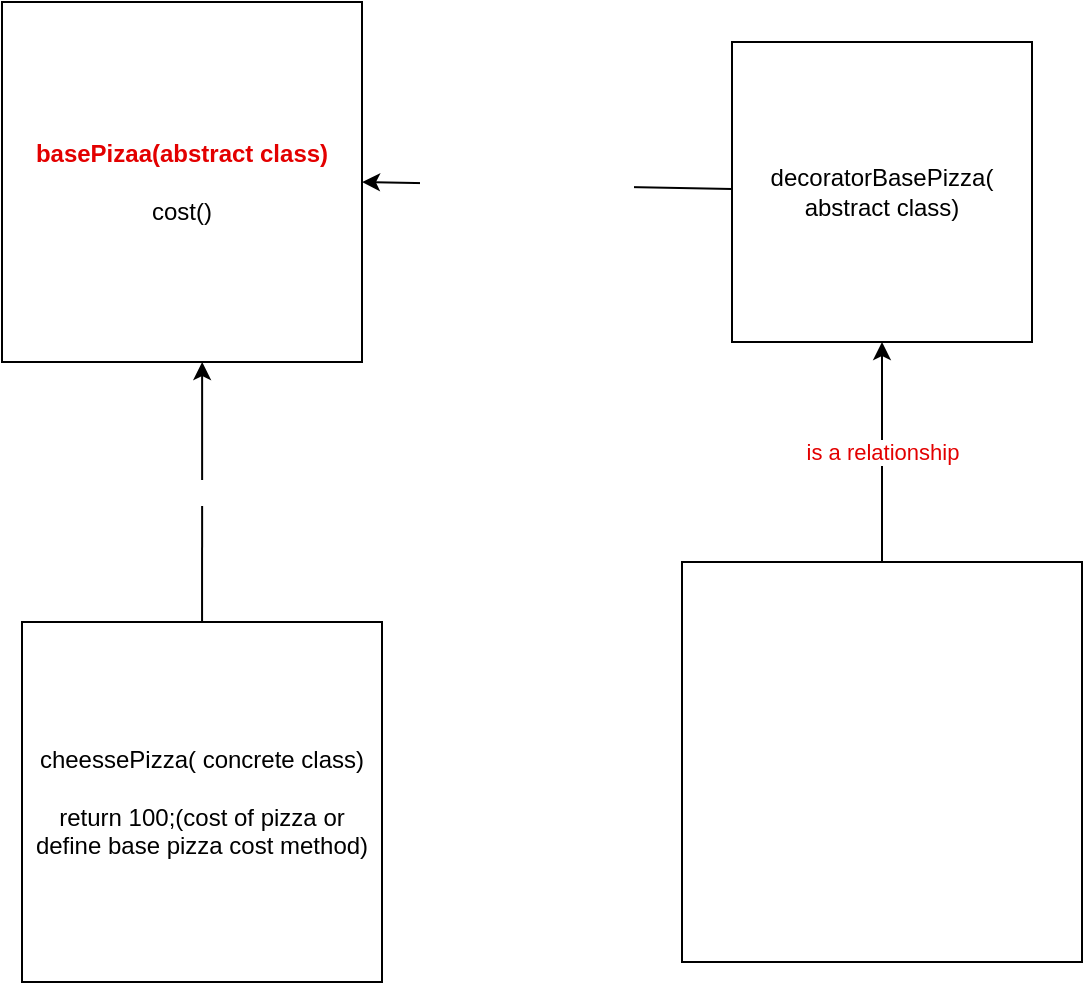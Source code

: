 <mxfile>
    <diagram id="MKOsLresrUwcPytCHF0b" name="Page-1">
        <mxGraphModel dx="832" dy="1663" grid="1" gridSize="10" guides="1" tooltips="1" connect="1" arrows="1" fold="1" page="1" pageScale="1" pageWidth="850" pageHeight="1100" math="0" shadow="0">
            <root>
                <mxCell id="0"/>
                <mxCell id="1" parent="0"/>
                <mxCell id="2" value="&lt;b&gt;&lt;font color=&quot;#e30000&quot;&gt;basePizaa(abstract class)&lt;/font&gt;&lt;/b&gt;&lt;br&gt;&lt;br&gt;cost()" style="whiteSpace=wrap;html=1;aspect=fixed;" vertex="1" parent="1">
                    <mxGeometry x="60" y="-10" width="180" height="180" as="geometry"/>
                </mxCell>
                <mxCell id="10" value="is a relationship" style="edgeStyle=none;html=1;entryX=0.556;entryY=1;entryDx=0;entryDy=0;entryPerimeter=0;fontColor=#FFFFFF;" edge="1" parent="1" source="3" target="2">
                    <mxGeometry relative="1" as="geometry"/>
                </mxCell>
                <mxCell id="3" value="cheessePizza( concrete class)&lt;br&gt;&lt;br&gt;return 100;(cost of pizza or define base pizza cost method)" style="whiteSpace=wrap;html=1;aspect=fixed;" vertex="1" parent="1">
                    <mxGeometry x="70" y="300" width="180" height="180" as="geometry"/>
                </mxCell>
                <mxCell id="6" style="edgeStyle=none;html=1;entryX=1;entryY=0.5;entryDx=0;entryDy=0;" edge="1" parent="1" source="5" target="2">
                    <mxGeometry relative="1" as="geometry"/>
                </mxCell>
                <mxCell id="11" value="is a/has a relationship" style="edgeLabel;html=1;align=center;verticalAlign=middle;resizable=0;points=[];fontColor=#FFFFFF;" vertex="1" connectable="0" parent="6">
                    <mxGeometry x="0.112" y="-1" relative="1" as="geometry">
                        <mxPoint as="offset"/>
                    </mxGeometry>
                </mxCell>
                <mxCell id="5" value="decoratorBasePizza(&lt;br&gt;abstract class)" style="whiteSpace=wrap;html=1;aspect=fixed;" vertex="1" parent="1">
                    <mxGeometry x="425" y="10" width="150" height="150" as="geometry"/>
                </mxCell>
                <mxCell id="9" value="is a relationship" style="edgeStyle=none;html=1;entryX=0.5;entryY=1;entryDx=0;entryDy=0;fontColor=#E30000;" edge="1" parent="1" source="7" target="5">
                    <mxGeometry relative="1" as="geometry"/>
                </mxCell>
                <mxCell id="7" value="&lt;font color=&quot;#ffffff&quot;&gt;extraChessaPizza( concrete class)&lt;br&gt;&lt;br&gt;basePizza basePizza;&lt;br&gt;&lt;br&gt;return this.basepizza.cost()+10;&lt;br&gt;&lt;/font&gt;" style="whiteSpace=wrap;html=1;aspect=fixed;fontColor=#E30000;" vertex="1" parent="1">
                    <mxGeometry x="400" y="270" width="200" height="200" as="geometry"/>
                </mxCell>
            </root>
        </mxGraphModel>
    </diagram>
</mxfile>